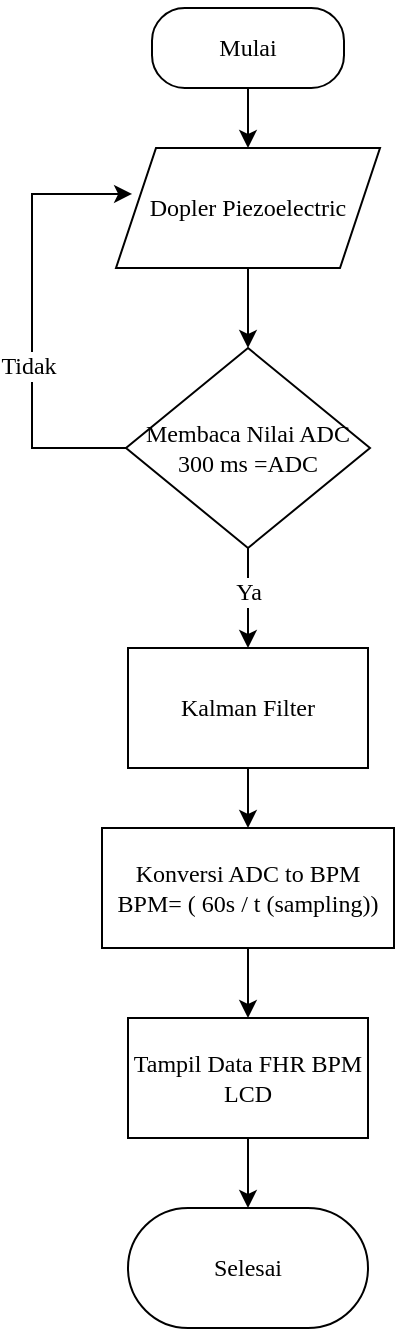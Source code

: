 <mxfile version="20.5.3" type="github"><diagram id="TCxJk4Z1JJtF8YwdyC5J" name="Page-1"><mxGraphModel dx="390" dy="218" grid="1" gridSize="10" guides="1" tooltips="1" connect="1" arrows="1" fold="1" page="1" pageScale="1" pageWidth="827" pageHeight="1169" math="0" shadow="0"><root><mxCell id="0"/><mxCell id="1" parent="0"/><mxCell id="Nfu0lhzvAColNKAL6oiS-7" style="edgeStyle=orthogonalEdgeStyle;rounded=0;orthogonalLoop=1;jettySize=auto;html=1;fontFamily=Times New Roman;fontSize=12;" edge="1" parent="1" source="Nfu0lhzvAColNKAL6oiS-1" target="Nfu0lhzvAColNKAL6oiS-4"><mxGeometry relative="1" as="geometry"/></mxCell><mxCell id="Nfu0lhzvAColNKAL6oiS-1" value="&lt;h5&gt;&lt;font face=&quot;Times New Roman&quot; style=&quot;font-size: 12px; font-weight: normal;&quot;&gt;Mulai&lt;/font&gt;&lt;/h5&gt;" style="rounded=1;whiteSpace=wrap;html=1;arcSize=41;" vertex="1" parent="1"><mxGeometry x="350" y="50" width="96" height="40" as="geometry"/></mxCell><mxCell id="Nfu0lhzvAColNKAL6oiS-8" style="edgeStyle=orthogonalEdgeStyle;rounded=0;orthogonalLoop=1;jettySize=auto;html=1;fontFamily=Times New Roman;fontSize=12;" edge="1" parent="1" source="Nfu0lhzvAColNKAL6oiS-4" target="Nfu0lhzvAColNKAL6oiS-5"><mxGeometry relative="1" as="geometry"/></mxCell><mxCell id="Nfu0lhzvAColNKAL6oiS-4" value="Dopler Piezoelectric" style="shape=parallelogram;perimeter=parallelogramPerimeter;whiteSpace=wrap;html=1;fixedSize=1;fontFamily=Times New Roman;fontSize=12;" vertex="1" parent="1"><mxGeometry x="332" y="120" width="132" height="60" as="geometry"/></mxCell><mxCell id="Nfu0lhzvAColNKAL6oiS-6" style="edgeStyle=orthogonalEdgeStyle;rounded=0;orthogonalLoop=1;jettySize=auto;html=1;entryX=0.061;entryY=0.383;entryDx=0;entryDy=0;entryPerimeter=0;fontFamily=Times New Roman;fontSize=12;" edge="1" parent="1" source="Nfu0lhzvAColNKAL6oiS-5" target="Nfu0lhzvAColNKAL6oiS-4"><mxGeometry relative="1" as="geometry"><Array as="points"><mxPoint x="290" y="270"/><mxPoint x="290" y="143"/></Array></mxGeometry></mxCell><mxCell id="Nfu0lhzvAColNKAL6oiS-9" value="Tidak" style="edgeLabel;html=1;align=center;verticalAlign=middle;resizable=0;points=[];fontSize=12;fontFamily=Times New Roman;" vertex="1" connectable="0" parent="Nfu0lhzvAColNKAL6oiS-6"><mxGeometry x="-0.213" y="2" relative="1" as="geometry"><mxPoint as="offset"/></mxGeometry></mxCell><mxCell id="Nfu0lhzvAColNKAL6oiS-11" style="edgeStyle=orthogonalEdgeStyle;rounded=0;orthogonalLoop=1;jettySize=auto;html=1;fontFamily=Times New Roman;fontSize=12;" edge="1" parent="1" source="Nfu0lhzvAColNKAL6oiS-5" target="Nfu0lhzvAColNKAL6oiS-10"><mxGeometry relative="1" as="geometry"/></mxCell><mxCell id="Nfu0lhzvAColNKAL6oiS-18" value="Ya" style="edgeLabel;html=1;align=center;verticalAlign=middle;resizable=0;points=[];fontSize=12;fontFamily=Times New Roman;" vertex="1" connectable="0" parent="Nfu0lhzvAColNKAL6oiS-11"><mxGeometry x="-0.688" relative="1" as="geometry"><mxPoint y="14" as="offset"/></mxGeometry></mxCell><mxCell id="Nfu0lhzvAColNKAL6oiS-5" value="Membaca Nilai ADC&lt;br&gt;300 ms =ADC" style="rhombus;whiteSpace=wrap;html=1;fontFamily=Times New Roman;fontSize=12;" vertex="1" parent="1"><mxGeometry x="337" y="220" width="122" height="100" as="geometry"/></mxCell><mxCell id="Nfu0lhzvAColNKAL6oiS-13" style="edgeStyle=orthogonalEdgeStyle;rounded=0;orthogonalLoop=1;jettySize=auto;html=1;entryX=0.5;entryY=0;entryDx=0;entryDy=0;fontFamily=Times New Roman;fontSize=12;" edge="1" parent="1" source="Nfu0lhzvAColNKAL6oiS-10" target="Nfu0lhzvAColNKAL6oiS-12"><mxGeometry relative="1" as="geometry"/></mxCell><mxCell id="Nfu0lhzvAColNKAL6oiS-10" value="Kalman Filter" style="rounded=0;whiteSpace=wrap;html=1;fontFamily=Times New Roman;fontSize=12;" vertex="1" parent="1"><mxGeometry x="338" y="370" width="120" height="60" as="geometry"/></mxCell><mxCell id="Nfu0lhzvAColNKAL6oiS-17" style="edgeStyle=orthogonalEdgeStyle;rounded=0;orthogonalLoop=1;jettySize=auto;html=1;entryX=0.5;entryY=0;entryDx=0;entryDy=0;fontFamily=Times New Roman;fontSize=12;" edge="1" parent="1" source="Nfu0lhzvAColNKAL6oiS-12" target="Nfu0lhzvAColNKAL6oiS-19"><mxGeometry relative="1" as="geometry"><mxPoint x="398" y="550" as="targetPoint"/></mxGeometry></mxCell><mxCell id="Nfu0lhzvAColNKAL6oiS-12" value="Konversi ADC to BPM&lt;br&gt;BPM= ( 60s / t (sampling))" style="rounded=0;whiteSpace=wrap;html=1;fontFamily=Times New Roman;fontSize=12;" vertex="1" parent="1"><mxGeometry x="325" y="460" width="146" height="60" as="geometry"/></mxCell><mxCell id="Nfu0lhzvAColNKAL6oiS-21" style="edgeStyle=orthogonalEdgeStyle;rounded=0;orthogonalLoop=1;jettySize=auto;html=1;entryX=0.5;entryY=0;entryDx=0;entryDy=0;fontFamily=Times New Roman;fontSize=12;" edge="1" parent="1" source="Nfu0lhzvAColNKAL6oiS-19" target="Nfu0lhzvAColNKAL6oiS-20"><mxGeometry relative="1" as="geometry"/></mxCell><mxCell id="Nfu0lhzvAColNKAL6oiS-19" value="Tampil Data FHR BPM LCD" style="rounded=0;whiteSpace=wrap;html=1;fontFamily=Times New Roman;fontSize=12;" vertex="1" parent="1"><mxGeometry x="338" y="555" width="120" height="60" as="geometry"/></mxCell><mxCell id="Nfu0lhzvAColNKAL6oiS-20" value="Selesai" style="rounded=1;whiteSpace=wrap;html=1;fontFamily=Times New Roman;fontSize=12;arcSize=50;" vertex="1" parent="1"><mxGeometry x="338" y="650" width="120" height="60" as="geometry"/></mxCell></root></mxGraphModel></diagram></mxfile>